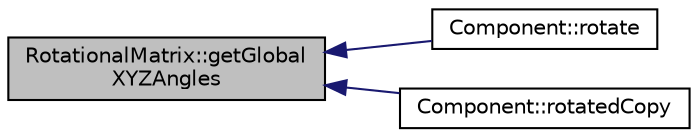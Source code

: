 digraph "RotationalMatrix::getGlobalXYZAngles"
{
  edge [fontname="Helvetica",fontsize="10",labelfontname="Helvetica",labelfontsize="10"];
  node [fontname="Helvetica",fontsize="10",shape=record];
  rankdir="LR";
  Node1 [label="RotationalMatrix::getGlobal\lXYZAngles",height=0.2,width=0.4,color="black", fillcolor="grey75", style="filled" fontcolor="black"];
  Node1 -> Node2 [dir="back",color="midnightblue",fontsize="10",style="solid",fontname="Helvetica"];
  Node2 [label="Component::rotate",height=0.2,width=0.4,color="black", fillcolor="white", style="filled",URL="$classComponent.html#a60e5379a30551bd9483c39c9c45c13f2",tooltip="Rotate the component."];
  Node1 -> Node3 [dir="back",color="midnightblue",fontsize="10",style="solid",fontname="Helvetica"];
  Node3 [label="Component::rotatedCopy",height=0.2,width=0.4,color="black", fillcolor="white", style="filled",URL="$classComponent.html#a8dd330613261b7e69280fb7666ae869b"];
}
